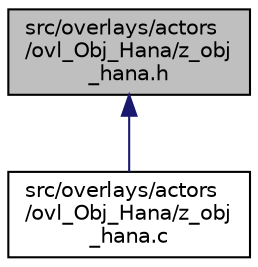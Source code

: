 digraph "src/overlays/actors/ovl_Obj_Hana/z_obj_hana.h"
{
 // LATEX_PDF_SIZE
  edge [fontname="Helvetica",fontsize="10",labelfontname="Helvetica",labelfontsize="10"];
  node [fontname="Helvetica",fontsize="10",shape=record];
  Node1 [label="src/overlays/actors\l/ovl_Obj_Hana/z_obj\l_hana.h",height=0.2,width=0.4,color="black", fillcolor="grey75", style="filled", fontcolor="black",tooltip=" "];
  Node1 -> Node2 [dir="back",color="midnightblue",fontsize="10",style="solid",fontname="Helvetica"];
  Node2 [label="src/overlays/actors\l/ovl_Obj_Hana/z_obj\l_hana.c",height=0.2,width=0.4,color="black", fillcolor="white", style="filled",URL="$d3/da8/z__obj__hana_8c.html",tooltip=" "];
}
